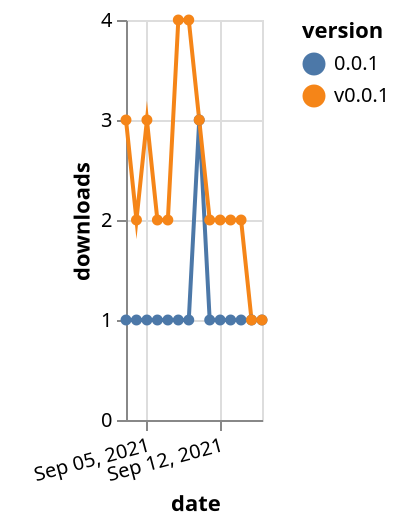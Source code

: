 {"$schema": "https://vega.github.io/schema/vega-lite/v5.json", "description": "A simple bar chart with embedded data.", "data": {"values": [{"date": "2021-09-03", "total": 215, "delta": 1, "version": "0.0.1"}, {"date": "2021-09-04", "total": 216, "delta": 1, "version": "0.0.1"}, {"date": "2021-09-05", "total": 217, "delta": 1, "version": "0.0.1"}, {"date": "2021-09-06", "total": 218, "delta": 1, "version": "0.0.1"}, {"date": "2021-09-07", "total": 219, "delta": 1, "version": "0.0.1"}, {"date": "2021-09-08", "total": 220, "delta": 1, "version": "0.0.1"}, {"date": "2021-09-09", "total": 221, "delta": 1, "version": "0.0.1"}, {"date": "2021-09-10", "total": 224, "delta": 3, "version": "0.0.1"}, {"date": "2021-09-11", "total": 225, "delta": 1, "version": "0.0.1"}, {"date": "2021-09-12", "total": 226, "delta": 1, "version": "0.0.1"}, {"date": "2021-09-13", "total": 227, "delta": 1, "version": "0.0.1"}, {"date": "2021-09-14", "total": 228, "delta": 1, "version": "0.0.1"}, {"date": "2021-09-15", "total": 229, "delta": 1, "version": "0.0.1"}, {"date": "2021-09-16", "total": 230, "delta": 1, "version": "0.0.1"}, {"date": "2021-09-03", "total": 2961, "delta": 3, "version": "v0.0.1"}, {"date": "2021-09-04", "total": 2963, "delta": 2, "version": "v0.0.1"}, {"date": "2021-09-05", "total": 2966, "delta": 3, "version": "v0.0.1"}, {"date": "2021-09-06", "total": 2968, "delta": 2, "version": "v0.0.1"}, {"date": "2021-09-07", "total": 2970, "delta": 2, "version": "v0.0.1"}, {"date": "2021-09-08", "total": 2974, "delta": 4, "version": "v0.0.1"}, {"date": "2021-09-09", "total": 2978, "delta": 4, "version": "v0.0.1"}, {"date": "2021-09-10", "total": 2981, "delta": 3, "version": "v0.0.1"}, {"date": "2021-09-11", "total": 2983, "delta": 2, "version": "v0.0.1"}, {"date": "2021-09-12", "total": 2985, "delta": 2, "version": "v0.0.1"}, {"date": "2021-09-13", "total": 2987, "delta": 2, "version": "v0.0.1"}, {"date": "2021-09-14", "total": 2989, "delta": 2, "version": "v0.0.1"}, {"date": "2021-09-15", "total": 2990, "delta": 1, "version": "v0.0.1"}, {"date": "2021-09-16", "total": 2991, "delta": 1, "version": "v0.0.1"}]}, "width": "container", "mark": {"type": "line", "point": {"filled": true}}, "encoding": {"x": {"field": "date", "type": "temporal", "timeUnit": "yearmonthdate", "title": "date", "axis": {"labelAngle": -15}}, "y": {"field": "delta", "type": "quantitative", "title": "downloads"}, "color": {"field": "version", "type": "nominal"}, "tooltip": {"field": "delta"}}}